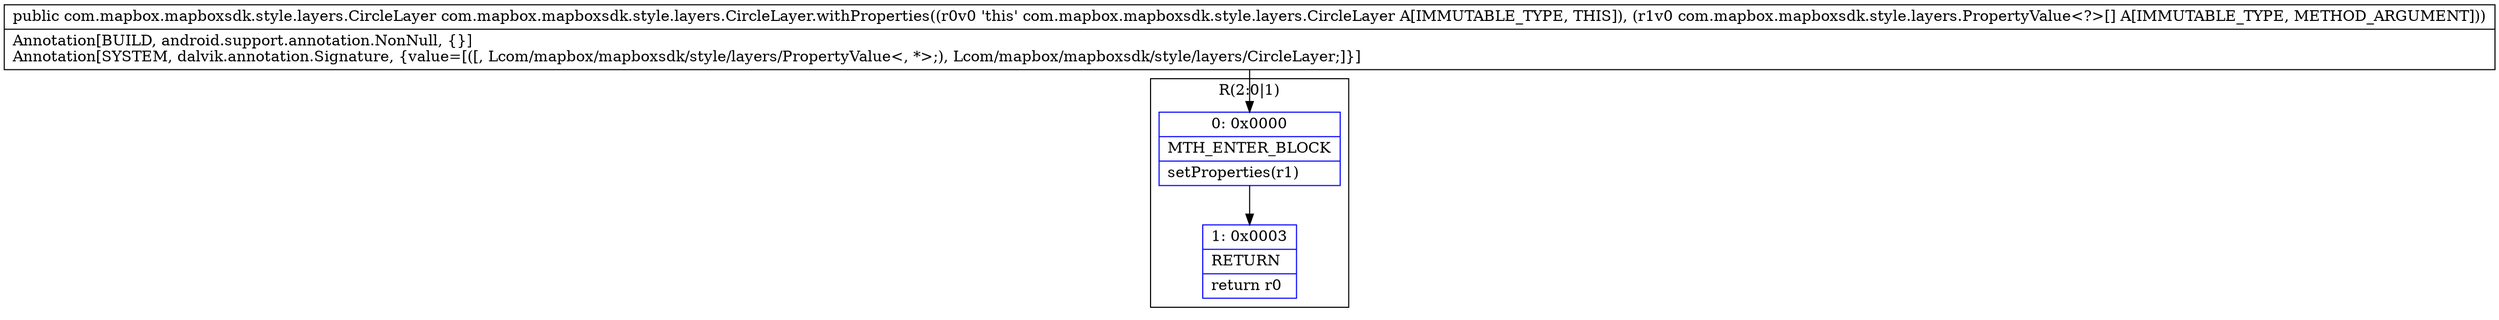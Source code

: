 digraph "CFG forcom.mapbox.mapboxsdk.style.layers.CircleLayer.withProperties([Lcom\/mapbox\/mapboxsdk\/style\/layers\/PropertyValue;)Lcom\/mapbox\/mapboxsdk\/style\/layers\/CircleLayer;" {
subgraph cluster_Region_1635857228 {
label = "R(2:0|1)";
node [shape=record,color=blue];
Node_0 [shape=record,label="{0\:\ 0x0000|MTH_ENTER_BLOCK\l|setProperties(r1)\l}"];
Node_1 [shape=record,label="{1\:\ 0x0003|RETURN\l|return r0\l}"];
}
MethodNode[shape=record,label="{public com.mapbox.mapboxsdk.style.layers.CircleLayer com.mapbox.mapboxsdk.style.layers.CircleLayer.withProperties((r0v0 'this' com.mapbox.mapboxsdk.style.layers.CircleLayer A[IMMUTABLE_TYPE, THIS]), (r1v0 com.mapbox.mapboxsdk.style.layers.PropertyValue\<?\>[] A[IMMUTABLE_TYPE, METHOD_ARGUMENT]))  | Annotation[BUILD, android.support.annotation.NonNull, \{\}]\lAnnotation[SYSTEM, dalvik.annotation.Signature, \{value=[([, Lcom\/mapbox\/mapboxsdk\/style\/layers\/PropertyValue\<, *\>;), Lcom\/mapbox\/mapboxsdk\/style\/layers\/CircleLayer;]\}]\l}"];
MethodNode -> Node_0;
Node_0 -> Node_1;
}

